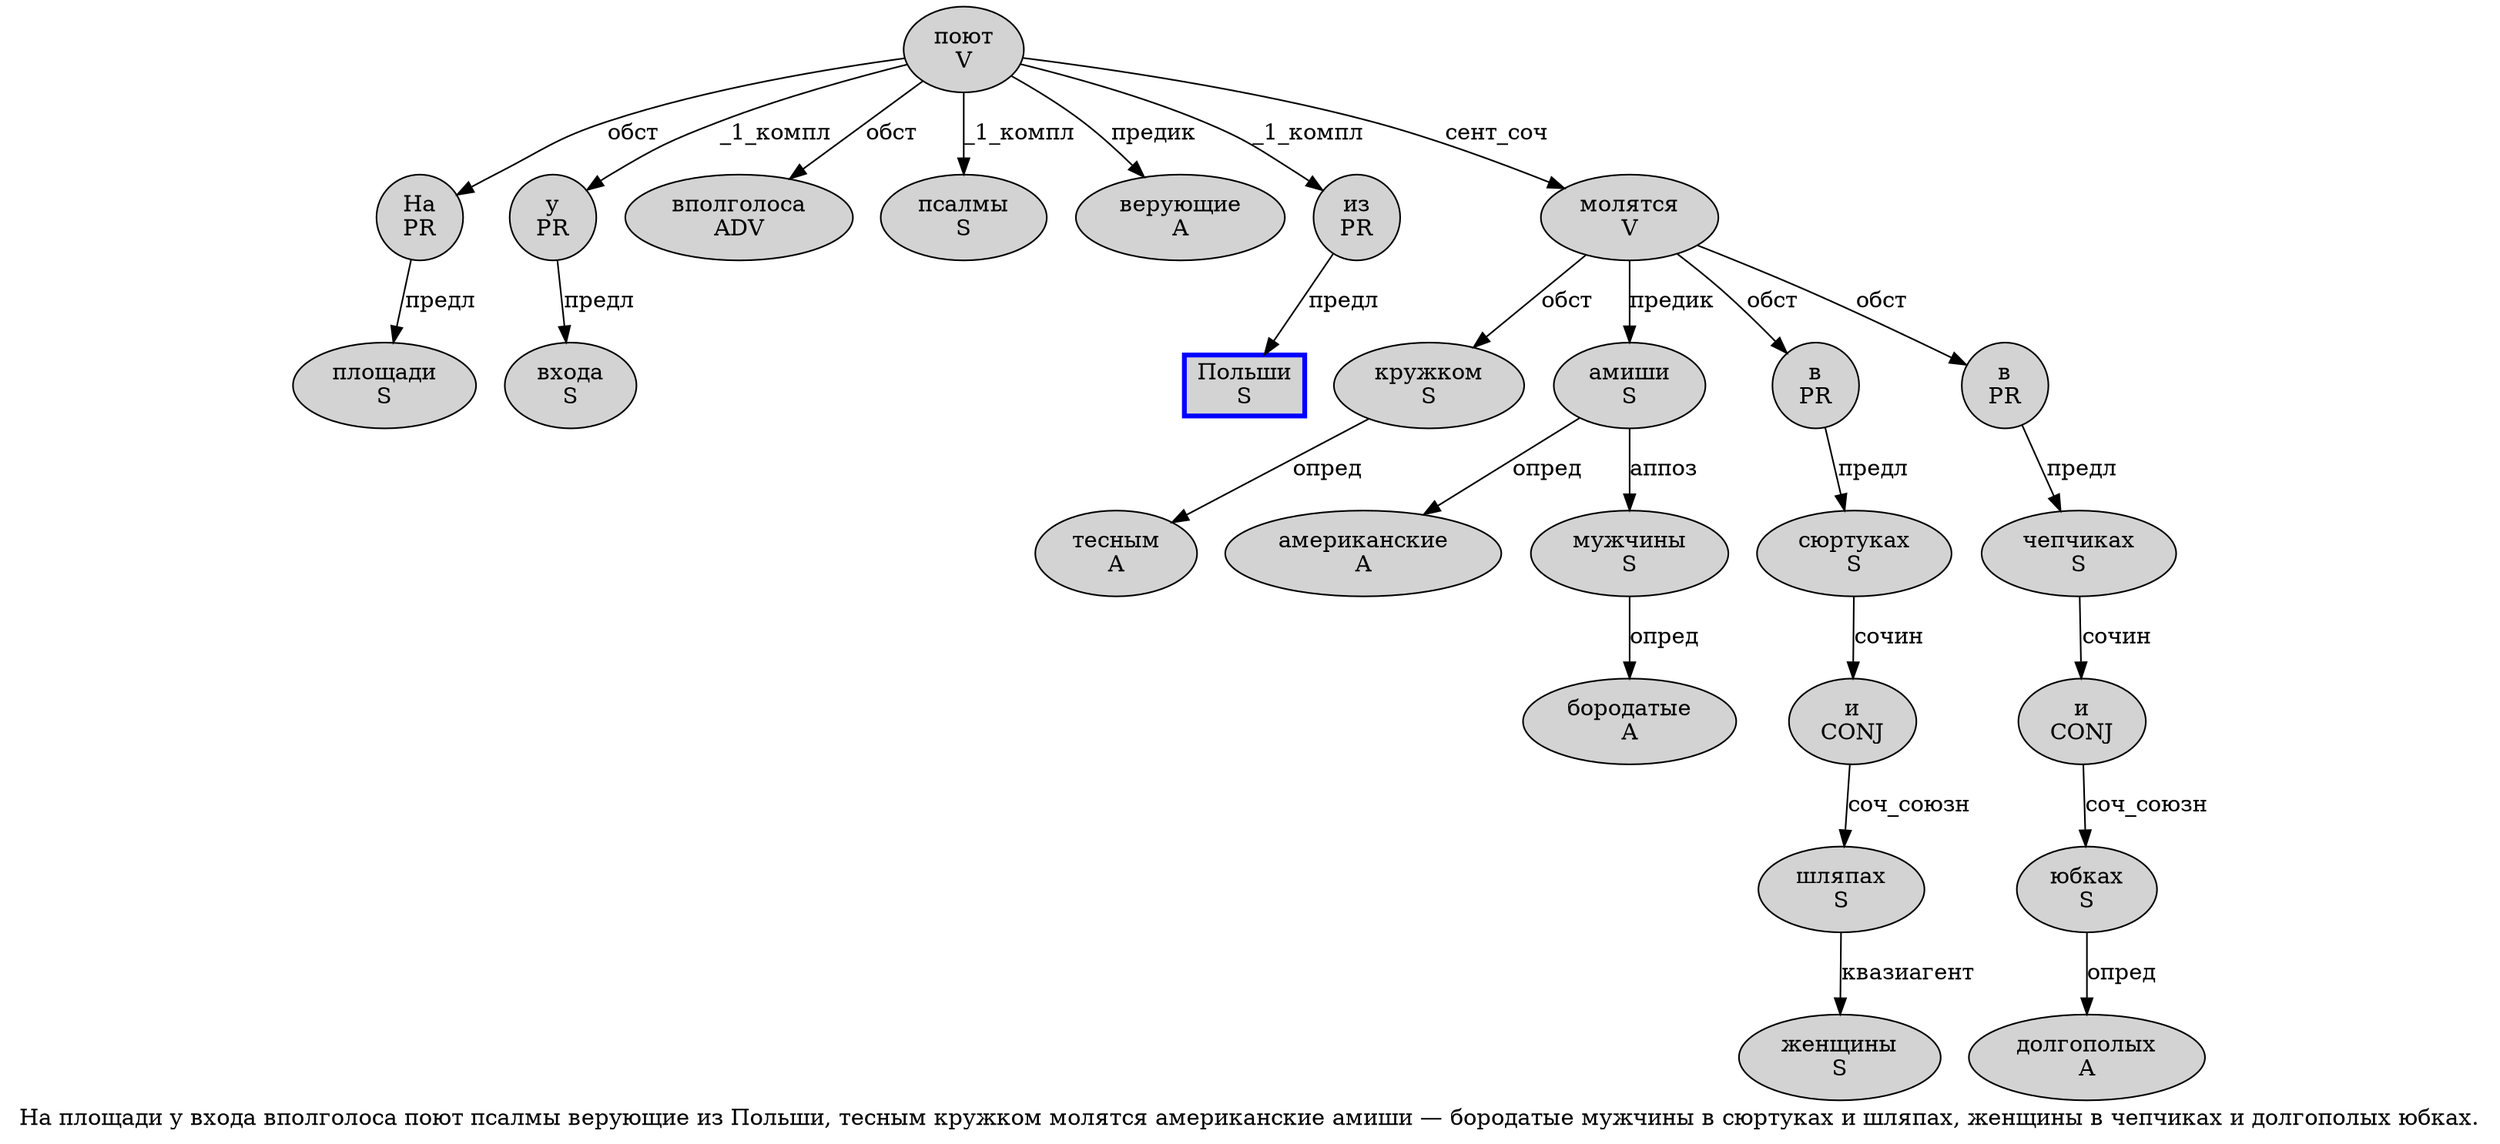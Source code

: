 digraph SENTENCE_8 {
	graph [label="На площади у входа вполголоса поют псалмы верующие из Польши, тесным кружком молятся американские амиши — бородатые мужчины в сюртуках и шляпах, женщины в чепчиках и долгополых юбках."]
	node [style=filled]
		0 [label="На
PR" color="" fillcolor=lightgray penwidth=1 shape=ellipse]
		1 [label="площади
S" color="" fillcolor=lightgray penwidth=1 shape=ellipse]
		2 [label="у
PR" color="" fillcolor=lightgray penwidth=1 shape=ellipse]
		3 [label="входа
S" color="" fillcolor=lightgray penwidth=1 shape=ellipse]
		4 [label="вполголоса
ADV" color="" fillcolor=lightgray penwidth=1 shape=ellipse]
		5 [label="поют
V" color="" fillcolor=lightgray penwidth=1 shape=ellipse]
		6 [label="псалмы
S" color="" fillcolor=lightgray penwidth=1 shape=ellipse]
		7 [label="верующие
A" color="" fillcolor=lightgray penwidth=1 shape=ellipse]
		8 [label="из
PR" color="" fillcolor=lightgray penwidth=1 shape=ellipse]
		9 [label="Польши
S" color=blue fillcolor=lightgray penwidth=3 shape=box]
		11 [label="тесным
A" color="" fillcolor=lightgray penwidth=1 shape=ellipse]
		12 [label="кружком
S" color="" fillcolor=lightgray penwidth=1 shape=ellipse]
		13 [label="молятся
V" color="" fillcolor=lightgray penwidth=1 shape=ellipse]
		14 [label="американские
A" color="" fillcolor=lightgray penwidth=1 shape=ellipse]
		15 [label="амиши
S" color="" fillcolor=lightgray penwidth=1 shape=ellipse]
		17 [label="бородатые
A" color="" fillcolor=lightgray penwidth=1 shape=ellipse]
		18 [label="мужчины
S" color="" fillcolor=lightgray penwidth=1 shape=ellipse]
		19 [label="в
PR" color="" fillcolor=lightgray penwidth=1 shape=ellipse]
		20 [label="сюртуках
S" color="" fillcolor=lightgray penwidth=1 shape=ellipse]
		21 [label="и
CONJ" color="" fillcolor=lightgray penwidth=1 shape=ellipse]
		22 [label="шляпах
S" color="" fillcolor=lightgray penwidth=1 shape=ellipse]
		24 [label="женщины
S" color="" fillcolor=lightgray penwidth=1 shape=ellipse]
		25 [label="в
PR" color="" fillcolor=lightgray penwidth=1 shape=ellipse]
		26 [label="чепчиках
S" color="" fillcolor=lightgray penwidth=1 shape=ellipse]
		27 [label="и
CONJ" color="" fillcolor=lightgray penwidth=1 shape=ellipse]
		28 [label="долгополых
A" color="" fillcolor=lightgray penwidth=1 shape=ellipse]
		29 [label="юбках
S" color="" fillcolor=lightgray penwidth=1 shape=ellipse]
			8 -> 9 [label="предл"]
			21 -> 22 [label="соч_союзн"]
			26 -> 27 [label="сочин"]
			25 -> 26 [label="предл"]
			22 -> 24 [label="квазиагент"]
			20 -> 21 [label="сочин"]
			19 -> 20 [label="предл"]
			27 -> 29 [label="соч_союзн"]
			29 -> 28 [label="опред"]
			13 -> 12 [label="обст"]
			13 -> 15 [label="предик"]
			13 -> 19 [label="обст"]
			13 -> 25 [label="обст"]
			2 -> 3 [label="предл"]
			15 -> 14 [label="опред"]
			15 -> 18 [label="аппоз"]
			18 -> 17 [label="опред"]
			0 -> 1 [label="предл"]
			5 -> 0 [label="обст"]
			5 -> 2 [label="_1_компл"]
			5 -> 4 [label="обст"]
			5 -> 6 [label="_1_компл"]
			5 -> 7 [label="предик"]
			5 -> 8 [label="_1_компл"]
			5 -> 13 [label="сент_соч"]
			12 -> 11 [label="опред"]
}